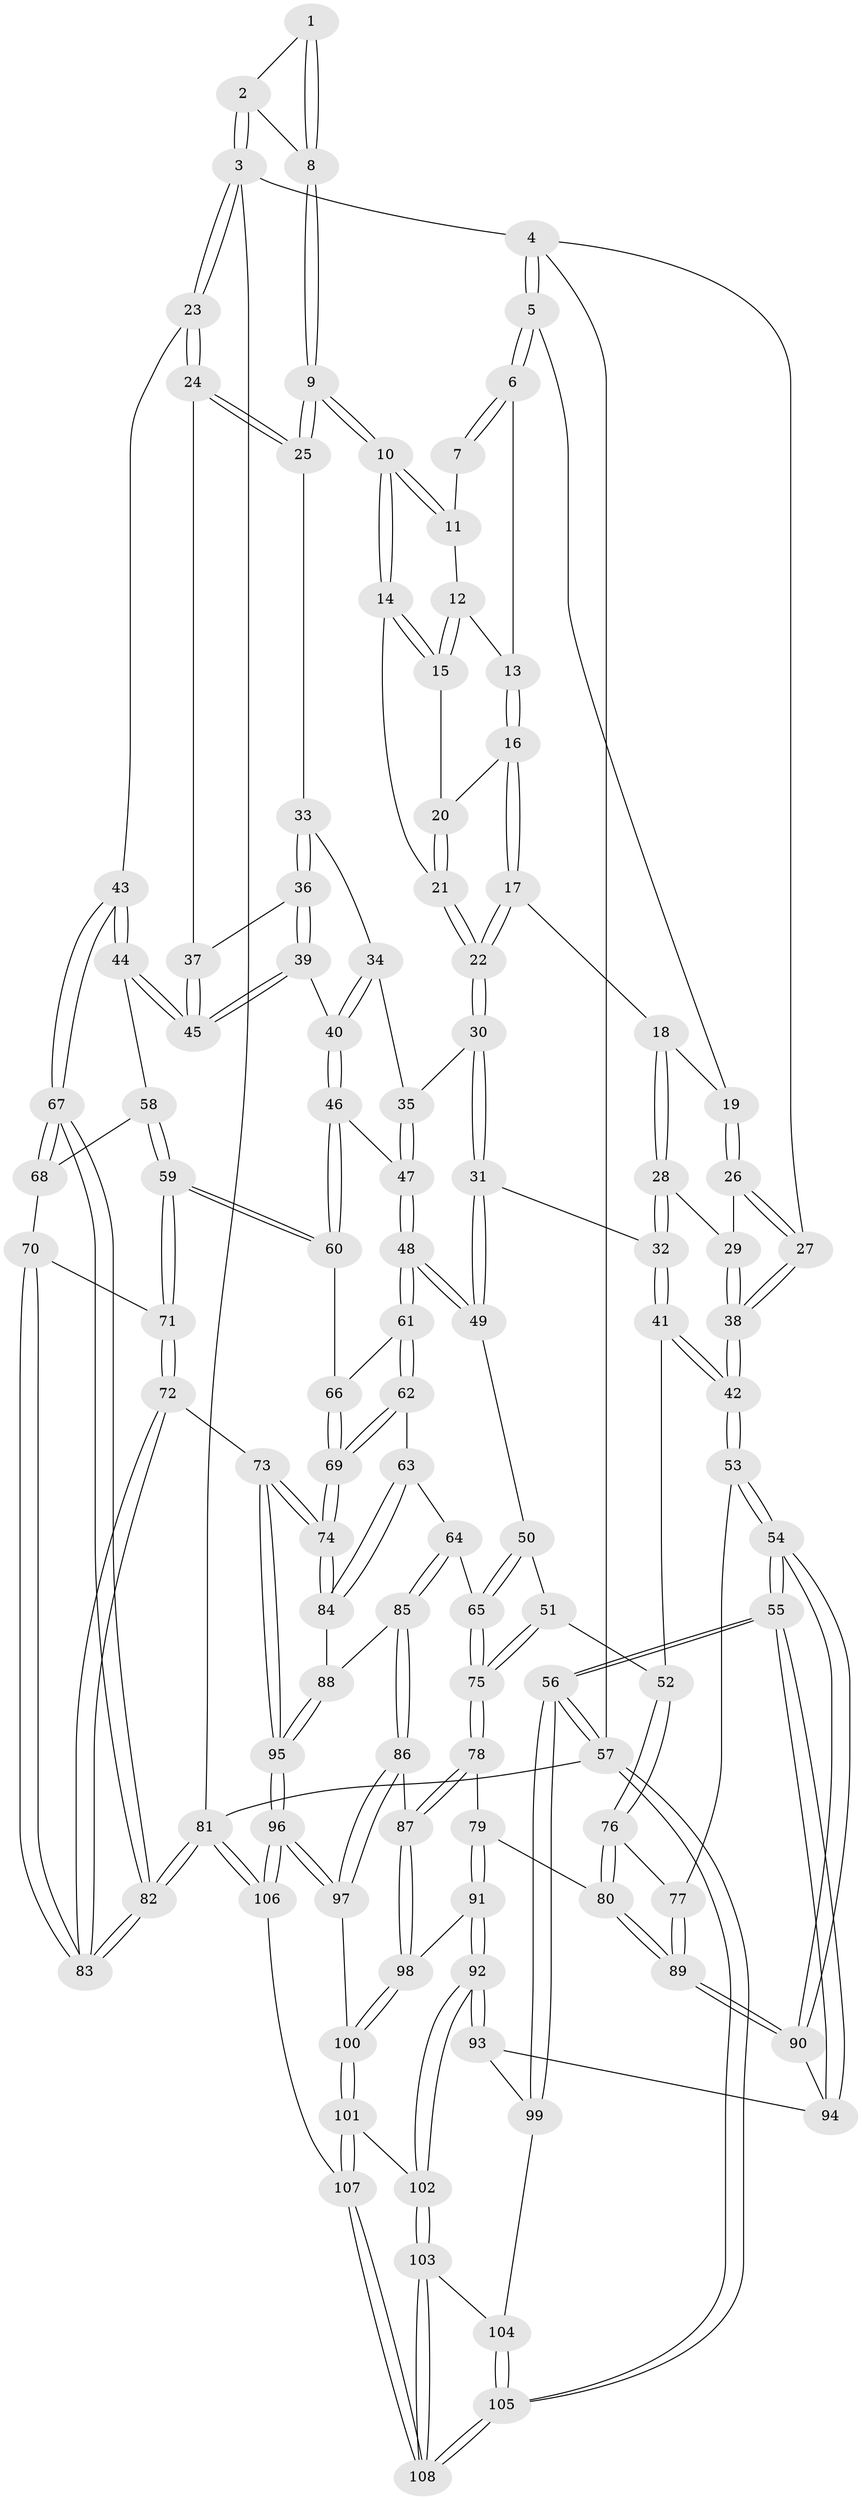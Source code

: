 // coarse degree distribution, {1: 0.014925373134328358, 4: 0.44776119402985076, 6: 0.13432835820895522, 5: 0.34328358208955223, 3: 0.05970149253731343}
// Generated by graph-tools (version 1.1) at 2025/52/02/27/25 19:52:38]
// undirected, 108 vertices, 267 edges
graph export_dot {
graph [start="1"]
  node [color=gray90,style=filled];
  1 [pos="+0.645143022879822+0"];
  2 [pos="+1+0"];
  3 [pos="+1+0"];
  4 [pos="+0+0"];
  5 [pos="+6.362522541550563e-05+0"];
  6 [pos="+0.25150558007368945+0"];
  7 [pos="+0.5269086154241455+0"];
  8 [pos="+0.7027493991601758+0.12249468278090386"];
  9 [pos="+0.6961319719790293+0.16549672080698502"];
  10 [pos="+0.6717811139539821+0.1612440073746506"];
  11 [pos="+0.5306831622776409+0"];
  12 [pos="+0.522213694440954+0.013096541235267607"];
  13 [pos="+0.43471806201152513+0.08840161808313556"];
  14 [pos="+0.6077196011984439+0.15827886284045162"];
  15 [pos="+0.5551366670250781+0.10021021755508525"];
  16 [pos="+0.43481921598620327+0.09832432932239053"];
  17 [pos="+0.3595752518943976+0.16640470873795268"];
  18 [pos="+0.3085729471839842+0.1586944665178589"];
  19 [pos="+0.2951158532718467+0.1475419618614046"];
  20 [pos="+0.4469264021801044+0.10523019963260398"];
  21 [pos="+0.5152466738967746+0.21143689545671088"];
  22 [pos="+0.46347205121297036+0.2706252820317675"];
  23 [pos="+1+0"];
  24 [pos="+1+0"];
  25 [pos="+0.733235669603186+0.20530957052538118"];
  26 [pos="+0.20848878196377016+0.2398332698337865"];
  27 [pos="+0+0.06272071722791601"];
  28 [pos="+0.286329847019969+0.33324313232533426"];
  29 [pos="+0.24200698657883668+0.318213593364332"];
  30 [pos="+0.45842049794645223+0.3359131690651328"];
  31 [pos="+0.3858626090895602+0.3929262044905276"];
  32 [pos="+0.3313371847995929+0.3879555445713105"];
  33 [pos="+0.7339423809350085+0.22774560105399524"];
  34 [pos="+0.6592458323183735+0.33080763354426235"];
  35 [pos="+0.522823124651612+0.3581690786012854"];
  36 [pos="+0.846391638420428+0.36083838858008666"];
  37 [pos="+0.9691914101585273+0.2749829257227745"];
  38 [pos="+0+0.36047388948326337"];
  39 [pos="+0.8599647547748102+0.435875490670067"];
  40 [pos="+0.6949834547659596+0.5095558709853707"];
  41 [pos="+0.17468317579651+0.5311703653065126"];
  42 [pos="+0+0.4819864913692292"];
  43 [pos="+1+0.5272076956263781"];
  44 [pos="+0.9744346421214715+0.5160533429972302"];
  45 [pos="+0.9656476035054246+0.508883337976777"];
  46 [pos="+0.6713996921245121+0.5450455380677688"];
  47 [pos="+0.6129731396719297+0.5553119386025347"];
  48 [pos="+0.5889914417221873+0.5702527708208623"];
  49 [pos="+0.4428062656570167+0.5610551152956529"];
  50 [pos="+0.4416458299185683+0.5624221649150629"];
  51 [pos="+0.33127409354194165+0.6536030836333511"];
  52 [pos="+0.28075213416788036+0.6503967340974333"];
  53 [pos="+0+0.5229237817610107"];
  54 [pos="+0+0.6438170233058879"];
  55 [pos="+0+0.8140318585805149"];
  56 [pos="+0+0.8758375668356291"];
  57 [pos="+0+1"];
  58 [pos="+0.8809694200154268+0.6265829035710577"];
  59 [pos="+0.7826819200461195+0.6713670333897843"];
  60 [pos="+0.7685324219934312+0.6626601387447038"];
  61 [pos="+0.5773820777685762+0.6728582164764375"];
  62 [pos="+0.5677959203199254+0.6984210320891343"];
  63 [pos="+0.501169167696909+0.7327618068730696"];
  64 [pos="+0.4982724172558498+0.733772284169107"];
  65 [pos="+0.49720636014967373+0.7331271218238784"];
  66 [pos="+0.6758398545259153+0.7186603086610818"];
  67 [pos="+1+0.7003273913888184"];
  68 [pos="+0.9378932357946682+0.7198231913047497"];
  69 [pos="+0.6280147388161542+0.8062140672419233"];
  70 [pos="+0.9256448670226656+0.7489189130685731"];
  71 [pos="+0.7970604247844074+0.7705613699307164"];
  72 [pos="+0.7895661848504755+0.8195836793114515"];
  73 [pos="+0.6922502616425762+0.9032049305912956"];
  74 [pos="+0.6298223754091907+0.8201194017710404"];
  75 [pos="+0.3668294967417583+0.7069922998736987"];
  76 [pos="+0.25427773575237955+0.6921736768064678"];
  77 [pos="+0.13909234904019274+0.736456082436884"];
  78 [pos="+0.381790982942389+0.815755257668846"];
  79 [pos="+0.2624032373678588+0.8161074895080043"];
  80 [pos="+0.24596663364671736+0.785824421442549"];
  81 [pos="+1+1"];
  82 [pos="+1+1"];
  83 [pos="+0.9931436467586142+0.9062434755148683"];
  84 [pos="+0.5856656146713777+0.8181257147293887"];
  85 [pos="+0.4806452311204657+0.8235373576938135"];
  86 [pos="+0.42981010950672727+0.8576680636636999"];
  87 [pos="+0.4009347136299536+0.8454456032383411"];
  88 [pos="+0.5005864451018098+0.8270982167257452"];
  89 [pos="+0.1296670726166353+0.8289506437167024"];
  90 [pos="+0.12403905737756908+0.8378666374630765"];
  91 [pos="+0.2555663869879234+0.8730949957276366"];
  92 [pos="+0.16306984118897658+0.9265726368240833"];
  93 [pos="+0.12474273226304473+0.8637229662703966"];
  94 [pos="+0.12415601251291519+0.849016385489582"];
  95 [pos="+0.6623500133548584+1"];
  96 [pos="+0.6379147428109856+1"];
  97 [pos="+0.45430985936668267+0.930841445799819"];
  98 [pos="+0.3171436314772143+0.9081595805755865"];
  99 [pos="+0+0.9061595135720666"];
  100 [pos="+0.3172050167665859+0.9652565981581075"];
  101 [pos="+0.3129500672060743+0.9786269221687277"];
  102 [pos="+0.16284179862032386+0.9344669490059296"];
  103 [pos="+0.1506671774712208+0.9687104791767441"];
  104 [pos="+0.046383471935509235+0.9544690423189707"];
  105 [pos="+0+1"];
  106 [pos="+0.6380876132723524+1"];
  107 [pos="+0.3602168636415125+1"];
  108 [pos="+0.14108227002683008+1"];
  1 -- 2;
  1 -- 8;
  1 -- 8;
  2 -- 3;
  2 -- 3;
  2 -- 8;
  3 -- 4;
  3 -- 23;
  3 -- 23;
  3 -- 81;
  4 -- 5;
  4 -- 5;
  4 -- 27;
  4 -- 57;
  5 -- 6;
  5 -- 6;
  5 -- 19;
  6 -- 7;
  6 -- 7;
  6 -- 13;
  7 -- 11;
  8 -- 9;
  8 -- 9;
  9 -- 10;
  9 -- 10;
  9 -- 25;
  9 -- 25;
  10 -- 11;
  10 -- 11;
  10 -- 14;
  10 -- 14;
  11 -- 12;
  12 -- 13;
  12 -- 15;
  12 -- 15;
  13 -- 16;
  13 -- 16;
  14 -- 15;
  14 -- 15;
  14 -- 21;
  15 -- 20;
  16 -- 17;
  16 -- 17;
  16 -- 20;
  17 -- 18;
  17 -- 22;
  17 -- 22;
  18 -- 19;
  18 -- 28;
  18 -- 28;
  19 -- 26;
  19 -- 26;
  20 -- 21;
  20 -- 21;
  21 -- 22;
  21 -- 22;
  22 -- 30;
  22 -- 30;
  23 -- 24;
  23 -- 24;
  23 -- 43;
  24 -- 25;
  24 -- 25;
  24 -- 37;
  25 -- 33;
  26 -- 27;
  26 -- 27;
  26 -- 29;
  27 -- 38;
  27 -- 38;
  28 -- 29;
  28 -- 32;
  28 -- 32;
  29 -- 38;
  29 -- 38;
  30 -- 31;
  30 -- 31;
  30 -- 35;
  31 -- 32;
  31 -- 49;
  31 -- 49;
  32 -- 41;
  32 -- 41;
  33 -- 34;
  33 -- 36;
  33 -- 36;
  34 -- 35;
  34 -- 40;
  34 -- 40;
  35 -- 47;
  35 -- 47;
  36 -- 37;
  36 -- 39;
  36 -- 39;
  37 -- 45;
  37 -- 45;
  38 -- 42;
  38 -- 42;
  39 -- 40;
  39 -- 45;
  39 -- 45;
  40 -- 46;
  40 -- 46;
  41 -- 42;
  41 -- 42;
  41 -- 52;
  42 -- 53;
  42 -- 53;
  43 -- 44;
  43 -- 44;
  43 -- 67;
  43 -- 67;
  44 -- 45;
  44 -- 45;
  44 -- 58;
  46 -- 47;
  46 -- 60;
  46 -- 60;
  47 -- 48;
  47 -- 48;
  48 -- 49;
  48 -- 49;
  48 -- 61;
  48 -- 61;
  49 -- 50;
  50 -- 51;
  50 -- 65;
  50 -- 65;
  51 -- 52;
  51 -- 75;
  51 -- 75;
  52 -- 76;
  52 -- 76;
  53 -- 54;
  53 -- 54;
  53 -- 77;
  54 -- 55;
  54 -- 55;
  54 -- 90;
  54 -- 90;
  55 -- 56;
  55 -- 56;
  55 -- 94;
  55 -- 94;
  56 -- 57;
  56 -- 57;
  56 -- 99;
  56 -- 99;
  57 -- 105;
  57 -- 105;
  57 -- 81;
  58 -- 59;
  58 -- 59;
  58 -- 68;
  59 -- 60;
  59 -- 60;
  59 -- 71;
  59 -- 71;
  60 -- 66;
  61 -- 62;
  61 -- 62;
  61 -- 66;
  62 -- 63;
  62 -- 69;
  62 -- 69;
  63 -- 64;
  63 -- 84;
  63 -- 84;
  64 -- 65;
  64 -- 85;
  64 -- 85;
  65 -- 75;
  65 -- 75;
  66 -- 69;
  66 -- 69;
  67 -- 68;
  67 -- 68;
  67 -- 82;
  67 -- 82;
  68 -- 70;
  69 -- 74;
  69 -- 74;
  70 -- 71;
  70 -- 83;
  70 -- 83;
  71 -- 72;
  71 -- 72;
  72 -- 73;
  72 -- 83;
  72 -- 83;
  73 -- 74;
  73 -- 74;
  73 -- 95;
  73 -- 95;
  74 -- 84;
  74 -- 84;
  75 -- 78;
  75 -- 78;
  76 -- 77;
  76 -- 80;
  76 -- 80;
  77 -- 89;
  77 -- 89;
  78 -- 79;
  78 -- 87;
  78 -- 87;
  79 -- 80;
  79 -- 91;
  79 -- 91;
  80 -- 89;
  80 -- 89;
  81 -- 82;
  81 -- 82;
  81 -- 106;
  81 -- 106;
  82 -- 83;
  82 -- 83;
  84 -- 88;
  85 -- 86;
  85 -- 86;
  85 -- 88;
  86 -- 87;
  86 -- 97;
  86 -- 97;
  87 -- 98;
  87 -- 98;
  88 -- 95;
  88 -- 95;
  89 -- 90;
  89 -- 90;
  90 -- 94;
  91 -- 92;
  91 -- 92;
  91 -- 98;
  92 -- 93;
  92 -- 93;
  92 -- 102;
  92 -- 102;
  93 -- 94;
  93 -- 99;
  95 -- 96;
  95 -- 96;
  96 -- 97;
  96 -- 97;
  96 -- 106;
  96 -- 106;
  97 -- 100;
  98 -- 100;
  98 -- 100;
  99 -- 104;
  100 -- 101;
  100 -- 101;
  101 -- 102;
  101 -- 107;
  101 -- 107;
  102 -- 103;
  102 -- 103;
  103 -- 104;
  103 -- 108;
  103 -- 108;
  104 -- 105;
  104 -- 105;
  105 -- 108;
  105 -- 108;
  106 -- 107;
  107 -- 108;
  107 -- 108;
}
